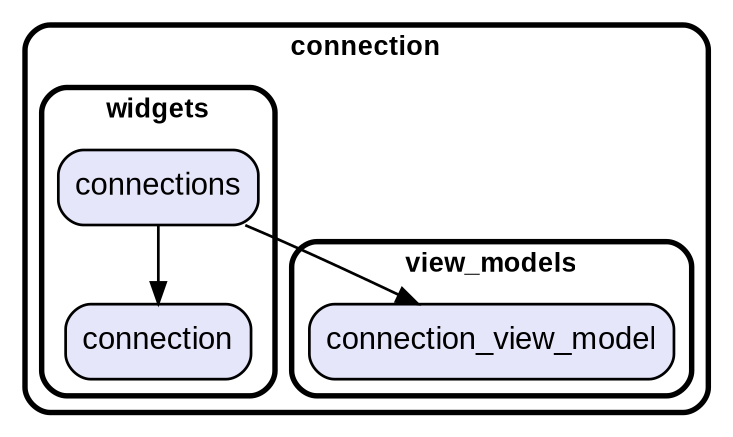 digraph "" {
  graph [style=rounded fontname="Arial Black" fontsize=13 penwidth=2.6];
  node [shape=rect style="filled,rounded" fontname=Arial fontsize=15 fillcolor=Lavender penwidth=1.3];
  edge [penwidth=1.3];
  "/view_models/connection_view_model.dart" [label="connection_view_model"];
  "/widgets/connection.dart" [label="connection"];
  "/widgets/connections.dart" [label="connections"];
  subgraph "cluster~" {
    label="connection";
    subgraph "cluster~/view_models" {
      label="view_models";
      "/view_models/connection_view_model.dart";
    }
    subgraph "cluster~/widgets" {
      label="widgets";
      "/widgets/connection.dart";
      "/widgets/connections.dart";
    }
  }
  "/widgets/connections.dart" -> "/view_models/connection_view_model.dart";
  "/widgets/connections.dart" -> "/widgets/connection.dart";
}
